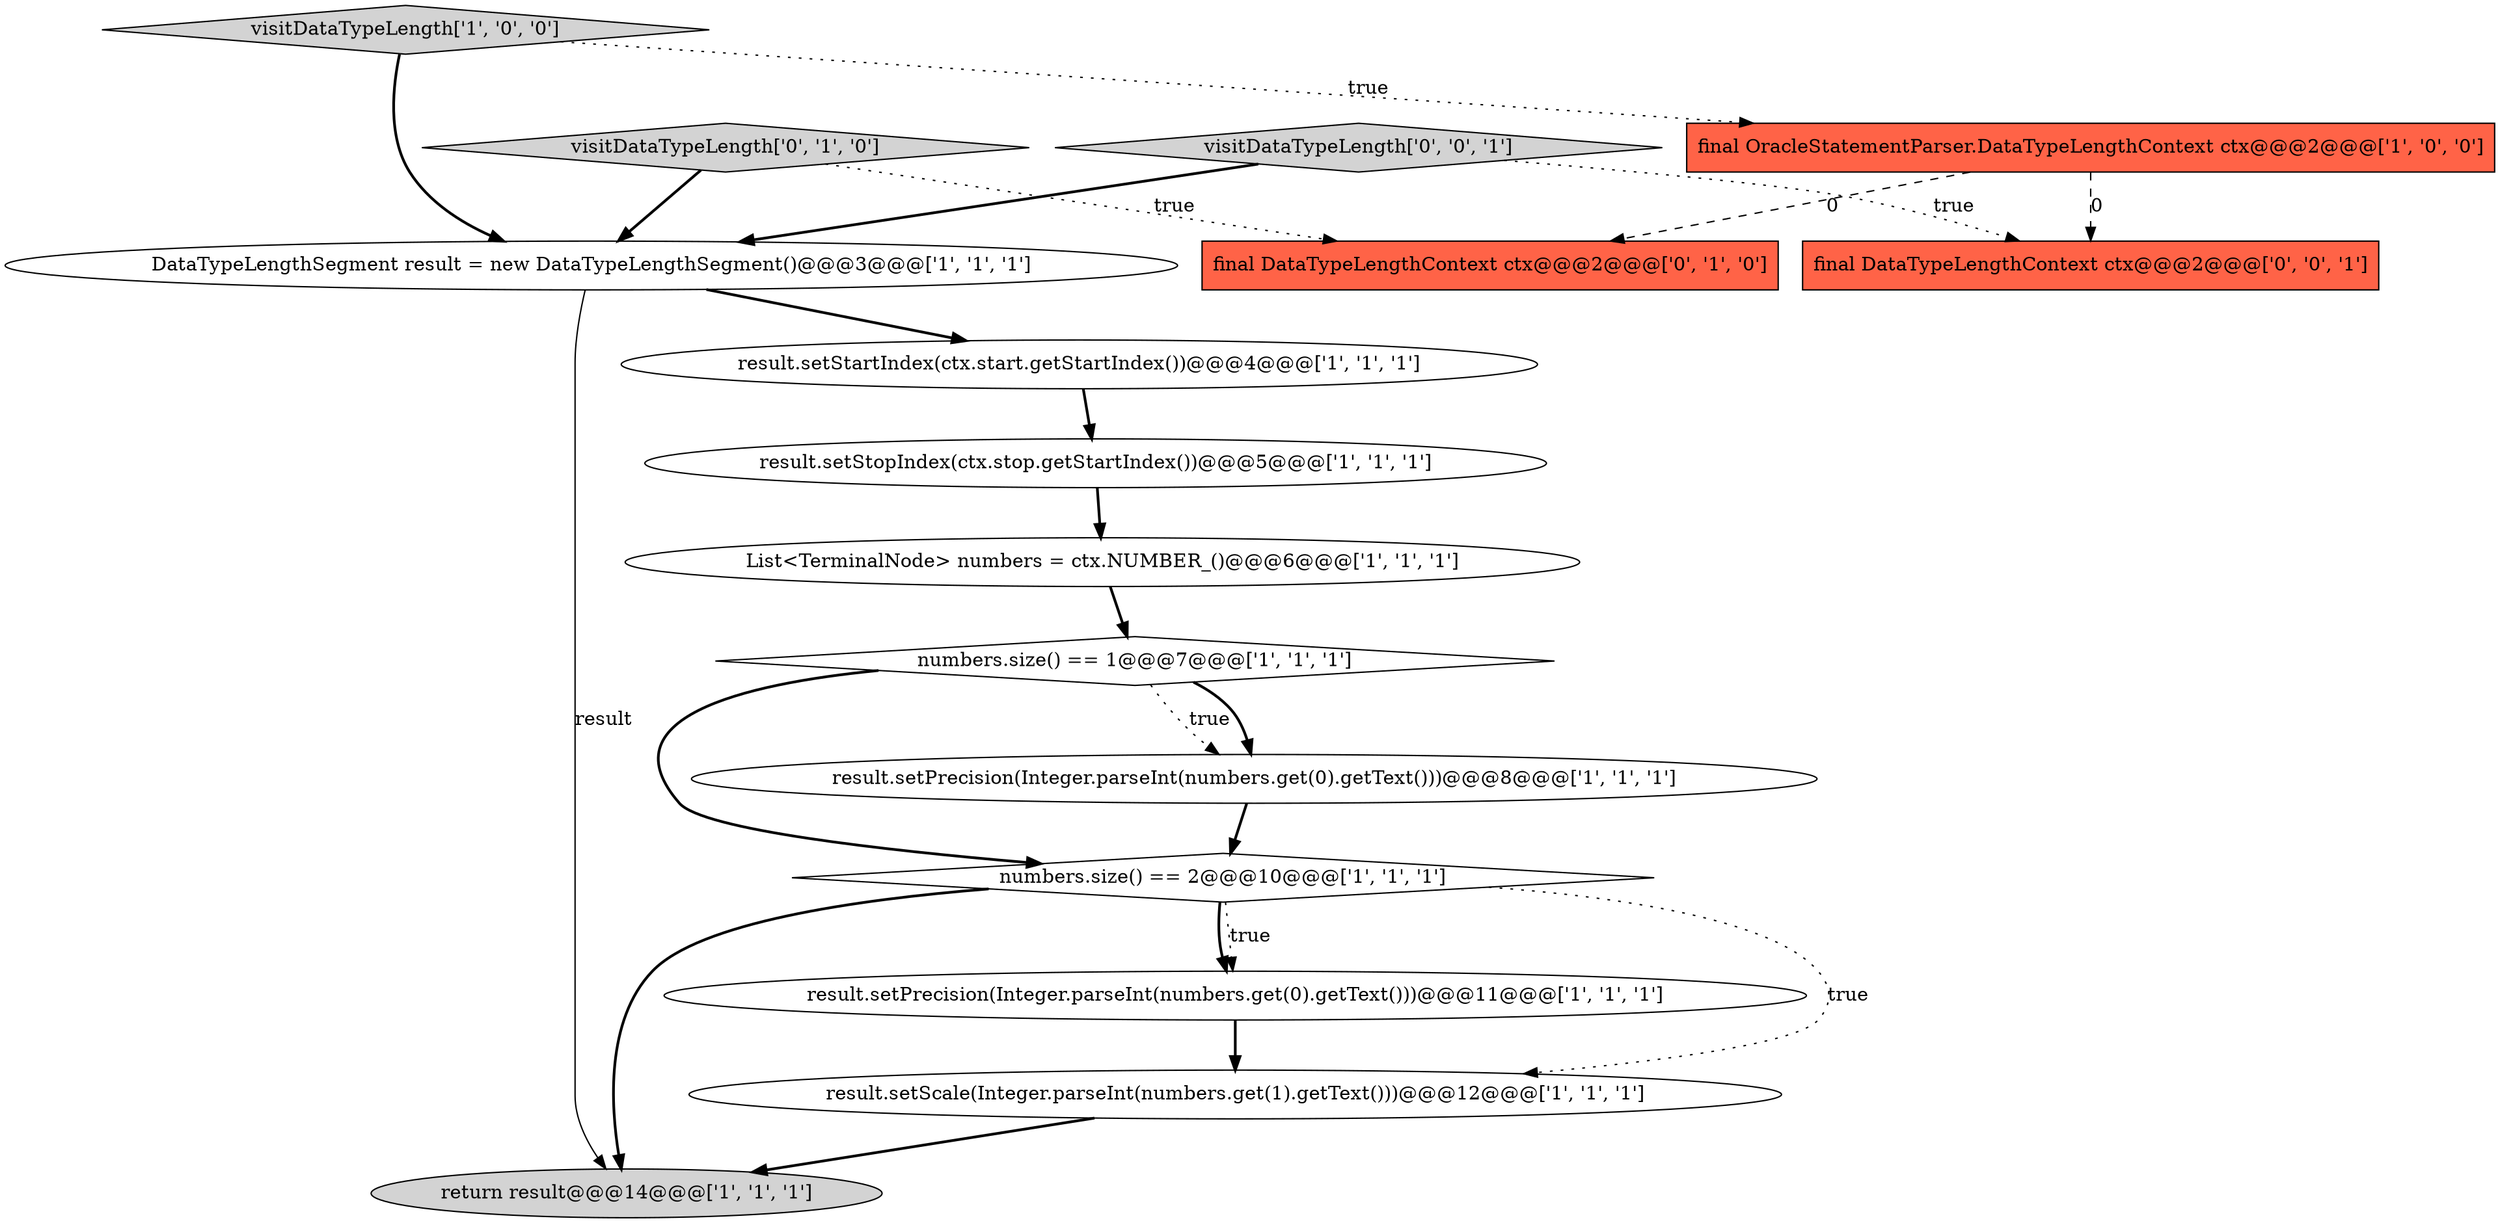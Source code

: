 digraph {
1 [style = filled, label = "result.setStopIndex(ctx.stop.getStartIndex())@@@5@@@['1', '1', '1']", fillcolor = white, shape = ellipse image = "AAA0AAABBB1BBB"];
2 [style = filled, label = "final OracleStatementParser.DataTypeLengthContext ctx@@@2@@@['1', '0', '0']", fillcolor = tomato, shape = box image = "AAA1AAABBB1BBB"];
9 [style = filled, label = "result.setPrecision(Integer.parseInt(numbers.get(0).getText()))@@@11@@@['1', '1', '1']", fillcolor = white, shape = ellipse image = "AAA0AAABBB1BBB"];
4 [style = filled, label = "numbers.size() == 2@@@10@@@['1', '1', '1']", fillcolor = white, shape = diamond image = "AAA0AAABBB1BBB"];
10 [style = filled, label = "numbers.size() == 1@@@7@@@['1', '1', '1']", fillcolor = white, shape = diamond image = "AAA0AAABBB1BBB"];
13 [style = filled, label = "final DataTypeLengthContext ctx@@@2@@@['0', '1', '0']", fillcolor = tomato, shape = box image = "AAA1AAABBB2BBB"];
15 [style = filled, label = "visitDataTypeLength['0', '0', '1']", fillcolor = lightgray, shape = diamond image = "AAA0AAABBB3BBB"];
5 [style = filled, label = "return result@@@14@@@['1', '1', '1']", fillcolor = lightgray, shape = ellipse image = "AAA0AAABBB1BBB"];
8 [style = filled, label = "result.setStartIndex(ctx.start.getStartIndex())@@@4@@@['1', '1', '1']", fillcolor = white, shape = ellipse image = "AAA0AAABBB1BBB"];
12 [style = filled, label = "visitDataTypeLength['0', '1', '0']", fillcolor = lightgray, shape = diamond image = "AAA0AAABBB2BBB"];
7 [style = filled, label = "visitDataTypeLength['1', '0', '0']", fillcolor = lightgray, shape = diamond image = "AAA0AAABBB1BBB"];
6 [style = filled, label = "List<TerminalNode> numbers = ctx.NUMBER_()@@@6@@@['1', '1', '1']", fillcolor = white, shape = ellipse image = "AAA0AAABBB1BBB"];
14 [style = filled, label = "final DataTypeLengthContext ctx@@@2@@@['0', '0', '1']", fillcolor = tomato, shape = box image = "AAA0AAABBB3BBB"];
0 [style = filled, label = "DataTypeLengthSegment result = new DataTypeLengthSegment()@@@3@@@['1', '1', '1']", fillcolor = white, shape = ellipse image = "AAA0AAABBB1BBB"];
11 [style = filled, label = "result.setPrecision(Integer.parseInt(numbers.get(0).getText()))@@@8@@@['1', '1', '1']", fillcolor = white, shape = ellipse image = "AAA0AAABBB1BBB"];
3 [style = filled, label = "result.setScale(Integer.parseInt(numbers.get(1).getText()))@@@12@@@['1', '1', '1']", fillcolor = white, shape = ellipse image = "AAA0AAABBB1BBB"];
4->9 [style = bold, label=""];
7->2 [style = dotted, label="true"];
11->4 [style = bold, label=""];
7->0 [style = bold, label=""];
15->14 [style = dotted, label="true"];
12->0 [style = bold, label=""];
8->1 [style = bold, label=""];
3->5 [style = bold, label=""];
12->13 [style = dotted, label="true"];
1->6 [style = bold, label=""];
4->3 [style = dotted, label="true"];
2->14 [style = dashed, label="0"];
10->11 [style = dotted, label="true"];
2->13 [style = dashed, label="0"];
15->0 [style = bold, label=""];
6->10 [style = bold, label=""];
0->5 [style = solid, label="result"];
0->8 [style = bold, label=""];
10->4 [style = bold, label=""];
9->3 [style = bold, label=""];
4->9 [style = dotted, label="true"];
4->5 [style = bold, label=""];
10->11 [style = bold, label=""];
}
